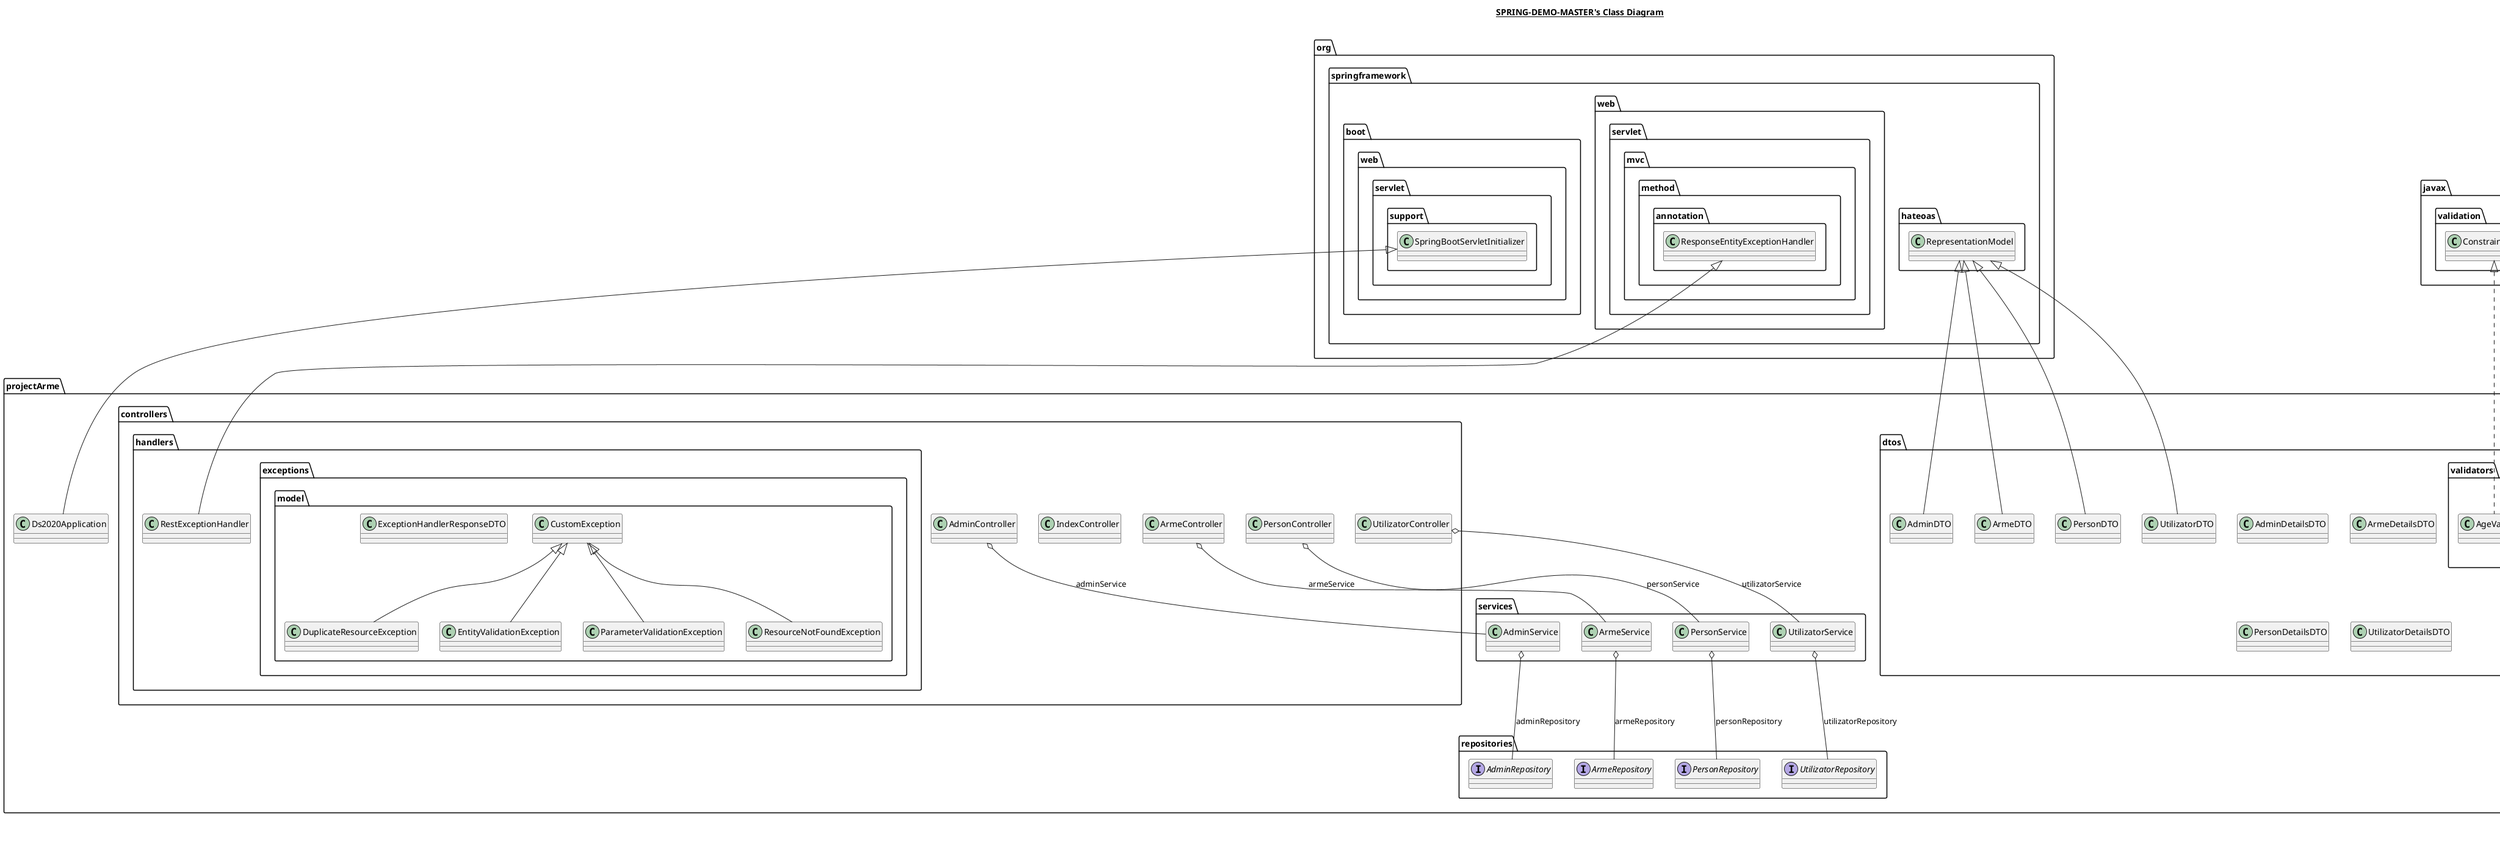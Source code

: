 @startuml

title __SPRING-DEMO-MASTER's Class Diagram__\n

  namespace projectArme {
    class projectArme.Ds2020Application {
    }
  }
  

  namespace projectArme {
    namespace controllers {
      class projectArme.controllers.AdminController {
      }
    }
  }
  

  namespace projectArme {
    namespace controllers {
      class projectArme.controllers.ArmeController {
      }
    }
  }
  

  namespace projectArme {
    namespace controllers {
      class projectArme.controllers.IndexController {
      }
    }
  }
  

  namespace projectArme {
    namespace controllers {
      class projectArme.controllers.PersonController {
      }
    }
  }
  

  namespace projectArme {
    namespace controllers {
      class projectArme.controllers.UtilizatorController {
      }
    }
  }
  

  namespace projectArme {
    namespace controllers {
      namespace handlers {
        class projectArme.controllers.handlers.RestExceptionHandler {
        }
      }
    }
  }
  

  namespace projectArme {
    namespace controllers {
      namespace handlers {
        namespace exceptions.model {
          class projectArme.controllers.handlers.exceptions.model.CustomException {
          }
        }
      }
    }
  }
  

  namespace projectArme {
    namespace controllers {
      namespace handlers {
        namespace exceptions.model {
          class projectArme.controllers.handlers.exceptions.model.DuplicateResourceException {
          }
        }
      }
    }
  }
  

  namespace projectArme {
    namespace controllers {
      namespace handlers {
        namespace exceptions.model {
          class projectArme.controllers.handlers.exceptions.model.EntityValidationException {
          }
        }
      }
    }
  }
  

  namespace projectArme {
    namespace controllers {
      namespace handlers {
        namespace exceptions.model {
          class projectArme.controllers.handlers.exceptions.model.ExceptionHandlerResponseDTO {
          }
        }
      }
    }
  }
  

  namespace projectArme {
    namespace controllers {
      namespace handlers {
        namespace exceptions.model {
          class projectArme.controllers.handlers.exceptions.model.ParameterValidationException {
          }
        }
      }
    }
  }
  

  namespace projectArme {
    namespace controllers {
      namespace handlers {
        namespace exceptions.model {
          class projectArme.controllers.handlers.exceptions.model.ResourceNotFoundException {
          }
        }
      }
    }
  }
  

  namespace projectArme {
    namespace dtos {
      class projectArme.dtos.AdminDTO {
      }
    }
  }
  

  namespace projectArme {
    namespace dtos {
      class projectArme.dtos.AdminDetailsDTO {
      }
    }
  }
  

  namespace projectArme {
    namespace dtos {
      class projectArme.dtos.ArmeDTO {
      }
    }
  }
  

  namespace projectArme {
    namespace dtos {
      class projectArme.dtos.ArmeDetailsDTO {
      }
    }
  }
  

  namespace projectArme {
    namespace dtos {
      class projectArme.dtos.PersonDTO {
      }
    }
  }
  

  namespace projectArme {
    namespace dtos {
      class projectArme.dtos.PersonDetailsDTO {
      }
    }
  }
  

  namespace projectArme {
    namespace dtos {
      class projectArme.dtos.UtilizatorDTO {
      }
    }
  }
  

  namespace projectArme {
    namespace dtos {
      class projectArme.dtos.UtilizatorDetailsDTO {
      }
    }
  }
  

  namespace projectArme {
    namespace dtos {
      namespace builders {
        class projectArme.dtos.builders.AdminBuilder {
        }
      }
    }
  }
  

  namespace projectArme {
    namespace dtos {
      namespace builders {
        class projectArme.dtos.builders.ArmeBuilder {
        }
      }
    }
  }
  

  namespace projectArme {
    namespace dtos {
      namespace builders {
        class projectArme.dtos.builders.PersonBuilder {
        }
      }
    }
  }
  

  namespace projectArme {
    namespace dtos {
      namespace builders {
        class projectArme.dtos.builders.UtilizatorBuilder {
        }
      }
    }
  }
  

  namespace projectArme {
    namespace dtos {
      namespace validators {
        class projectArme.dtos.validators.AgeValidator {
        }
      }
    }
  }
  

  namespace projectArme {
    namespace dtos {
      namespace validators {
        namespace annotation {
          interface projectArme.dtos.validators.annotation.AgeLimit {
          }
        }
      }
    }
  }
  

  namespace projectArme {
    namespace entities {
      class projectArme.entities.Admin {
      }
    }
  }
  

  namespace projectArme {
    namespace entities {
      class projectArme.entities.Arme {
      }
    }
  }
  

  namespace projectArme {
    namespace entities {
      class projectArme.entities.Person {
      }
    }
  }
  

  namespace projectArme {
    namespace entities {
      class projectArme.entities.Utilizator {
      }
    }
  }
  

  namespace projectArme {
    namespace repositories {
      interface projectArme.repositories.AdminRepository {
      }
    }
  }
  

  namespace projectArme {
    namespace repositories {
      interface projectArme.repositories.ArmeRepository {
      }
    }
  }
  

  namespace projectArme {
    namespace repositories {
      interface projectArme.repositories.PersonRepository {
      }
    }
  }
  

  namespace projectArme {
    namespace repositories {
      interface projectArme.repositories.UtilizatorRepository {
      }
    }
  }
  

  namespace projectArme {
    namespace services {
      class projectArme.services.AdminService {
      }
    }
  }
  

  namespace projectArme {
    namespace services {
      class projectArme.services.ArmeService {
      }
    }
  }
  

  namespace projectArme {
    namespace services {
      class projectArme.services.PersonService {
      }
    }
  }
  

  namespace projectArme {
    namespace services {
      class projectArme.services.UtilizatorService {
      }
    }
  }
  

  projectArme.Ds2020Application -up-|> org.springframework.boot.web.servlet.support.SpringBootServletInitializer
  projectArme.controllers.AdminController o-- projectArme.services.AdminService : adminService
  projectArme.controllers.ArmeController o-- projectArme.services.ArmeService : armeService
  projectArme.controllers.PersonController o-- projectArme.services.PersonService : personService
  projectArme.controllers.UtilizatorController o-- projectArme.services.UtilizatorService : utilizatorService
  projectArme.controllers.handlers.RestExceptionHandler -up-|> org.springframework.web.servlet.mvc.method.annotation.ResponseEntityExceptionHandler
  projectArme.controllers.handlers.exceptions.model.DuplicateResourceException -up-|> projectArme.controllers.handlers.exceptions.model.CustomException
  projectArme.controllers.handlers.exceptions.model.EntityValidationException -up-|> projectArme.controllers.handlers.exceptions.model.CustomException
  projectArme.controllers.handlers.exceptions.model.ParameterValidationException -up-|> projectArme.controllers.handlers.exceptions.model.CustomException
  projectArme.controllers.handlers.exceptions.model.ResourceNotFoundException -up-|> projectArme.controllers.handlers.exceptions.model.CustomException
  projectArme.dtos.AdminDTO -up-|> org.springframework.hateoas.RepresentationModel
  projectArme.dtos.ArmeDTO -up-|> org.springframework.hateoas.RepresentationModel
  projectArme.dtos.PersonDTO -up-|> org.springframework.hateoas.RepresentationModel
  projectArme.dtos.UtilizatorDTO -up-|> org.springframework.hateoas.RepresentationModel
  projectArme.dtos.validators.AgeValidator .up.|> javax.validation.ConstraintValidator
  projectArme.entities.Admin .up.|> java.io.Serializable
  projectArme.entities.Arme .up.|> java.io.Serializable
  projectArme.entities.Person .up.|> java.io.Serializable
  projectArme.entities.Utilizator .up.|> java.io.Serializable
  projectArme.services.AdminService o-- projectArme.repositories.AdminRepository : adminRepository
  projectArme.services.ArmeService o-- projectArme.repositories.ArmeRepository : armeRepository
  projectArme.services.PersonService o-- projectArme.repositories.PersonRepository : personRepository
  projectArme.services.UtilizatorService o-- projectArme.repositories.UtilizatorRepository : utilizatorRepository


right footer


PlantUML diagram generated by SketchIt! (https://bitbucket.org/pmesmeur/sketch.it)
For more information about this tool, please contact philippe.mesmeur@gmail.com
endfooter

@enduml
